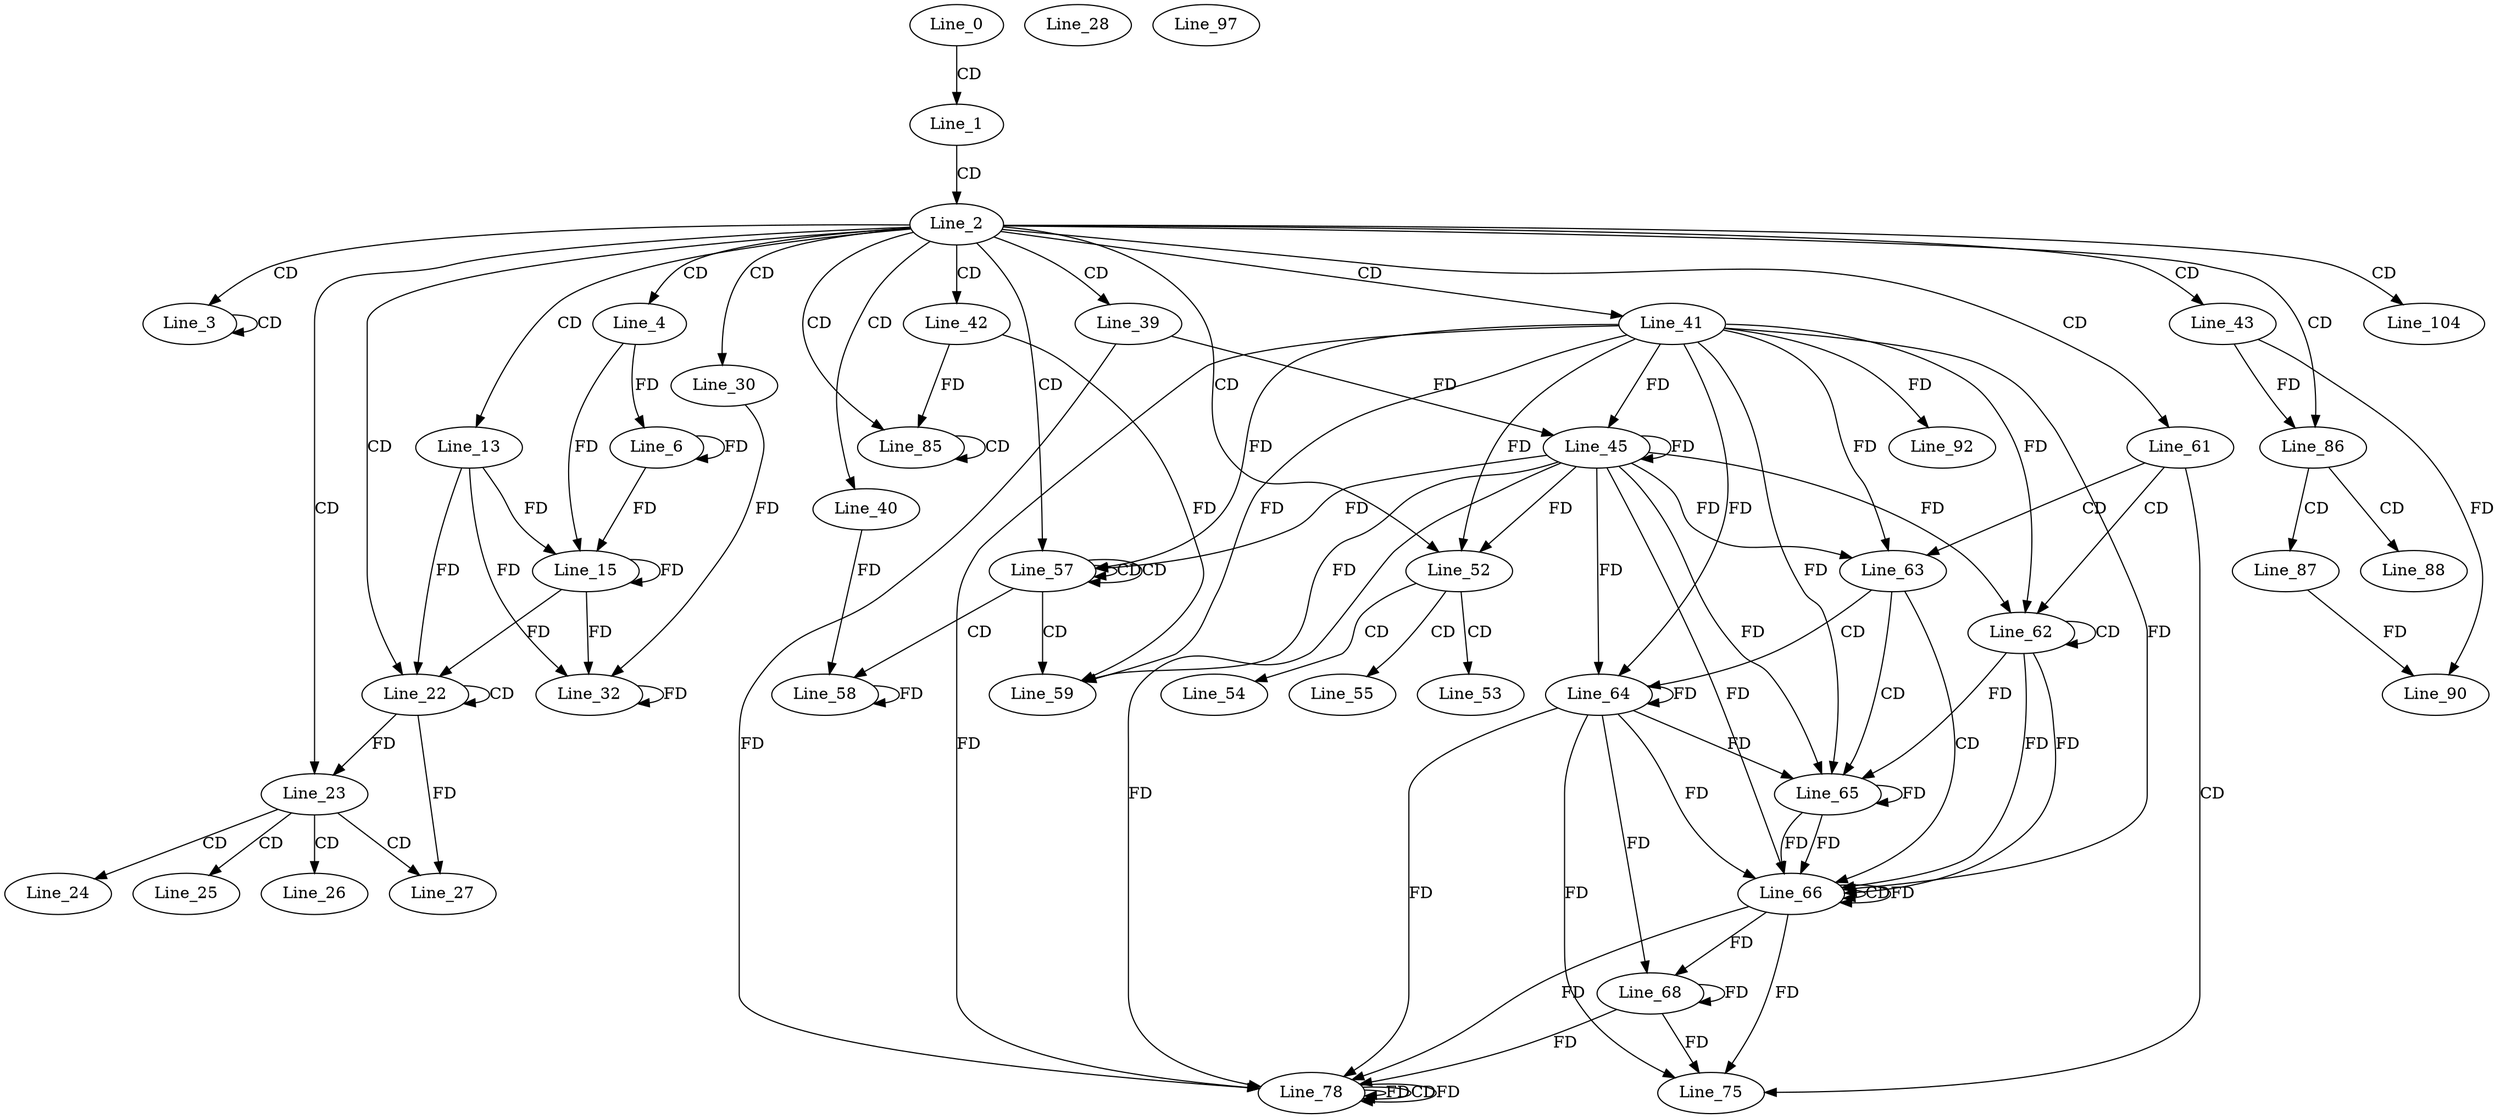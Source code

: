 digraph G {
  Line_0;
  Line_1;
  Line_2;
  Line_3;
  Line_3;
  Line_4;
  Line_6;
  Line_13;
  Line_15;
  Line_15;
  Line_22;
  Line_22;
  Line_23;
  Line_23;
  Line_24;
  Line_25;
  Line_26;
  Line_27;
  Line_28;
  Line_30;
  Line_32;
  Line_32;
  Line_39;
  Line_40;
  Line_41;
  Line_42;
  Line_43;
  Line_45;
  Line_45;
  Line_52;
  Line_53;
  Line_54;
  Line_55;
  Line_57;
  Line_57;
  Line_57;
  Line_58;
  Line_59;
  Line_61;
  Line_62;
  Line_62;
  Line_63;
  Line_63;
  Line_64;
  Line_64;
  Line_65;
  Line_65;
  Line_66;
  Line_66;
  Line_66;
  Line_68;
  Line_68;
  Line_75;
  Line_78;
  Line_78;
  Line_78;
  Line_78;
  Line_85;
  Line_85;
  Line_86;
  Line_87;
  Line_88;
  Line_90;
  Line_92;
  Line_97;
  Line_104;
  Line_0 -> Line_1 [ label="CD" ];
  Line_1 -> Line_2 [ label="CD" ];
  Line_2 -> Line_3 [ label="CD" ];
  Line_3 -> Line_3 [ label="CD" ];
  Line_2 -> Line_4 [ label="CD" ];
  Line_4 -> Line_6 [ label="FD" ];
  Line_6 -> Line_6 [ label="FD" ];
  Line_2 -> Line_13 [ label="CD" ];
  Line_13 -> Line_15 [ label="FD" ];
  Line_15 -> Line_15 [ label="FD" ];
  Line_4 -> Line_15 [ label="FD" ];
  Line_6 -> Line_15 [ label="FD" ];
  Line_2 -> Line_22 [ label="CD" ];
  Line_22 -> Line_22 [ label="CD" ];
  Line_13 -> Line_22 [ label="FD" ];
  Line_15 -> Line_22 [ label="FD" ];
  Line_2 -> Line_23 [ label="CD" ];
  Line_22 -> Line_23 [ label="FD" ];
  Line_23 -> Line_24 [ label="CD" ];
  Line_23 -> Line_25 [ label="CD" ];
  Line_23 -> Line_26 [ label="CD" ];
  Line_23 -> Line_27 [ label="CD" ];
  Line_22 -> Line_27 [ label="FD" ];
  Line_2 -> Line_30 [ label="CD" ];
  Line_30 -> Line_32 [ label="FD" ];
  Line_32 -> Line_32 [ label="FD" ];
  Line_13 -> Line_32 [ label="FD" ];
  Line_15 -> Line_32 [ label="FD" ];
  Line_2 -> Line_39 [ label="CD" ];
  Line_2 -> Line_40 [ label="CD" ];
  Line_2 -> Line_41 [ label="CD" ];
  Line_2 -> Line_42 [ label="CD" ];
  Line_2 -> Line_43 [ label="CD" ];
  Line_41 -> Line_45 [ label="FD" ];
  Line_45 -> Line_45 [ label="FD" ];
  Line_39 -> Line_45 [ label="FD" ];
  Line_2 -> Line_52 [ label="CD" ];
  Line_41 -> Line_52 [ label="FD" ];
  Line_45 -> Line_52 [ label="FD" ];
  Line_52 -> Line_53 [ label="CD" ];
  Line_52 -> Line_54 [ label="CD" ];
  Line_52 -> Line_55 [ label="CD" ];
  Line_2 -> Line_57 [ label="CD" ];
  Line_57 -> Line_57 [ label="CD" ];
  Line_57 -> Line_57 [ label="CD" ];
  Line_41 -> Line_57 [ label="FD" ];
  Line_45 -> Line_57 [ label="FD" ];
  Line_57 -> Line_58 [ label="CD" ];
  Line_40 -> Line_58 [ label="FD" ];
  Line_58 -> Line_58 [ label="FD" ];
  Line_57 -> Line_59 [ label="CD" ];
  Line_42 -> Line_59 [ label="FD" ];
  Line_41 -> Line_59 [ label="FD" ];
  Line_45 -> Line_59 [ label="FD" ];
  Line_2 -> Line_61 [ label="CD" ];
  Line_61 -> Line_62 [ label="CD" ];
  Line_62 -> Line_62 [ label="CD" ];
  Line_41 -> Line_62 [ label="FD" ];
  Line_45 -> Line_62 [ label="FD" ];
  Line_61 -> Line_63 [ label="CD" ];
  Line_41 -> Line_63 [ label="FD" ];
  Line_45 -> Line_63 [ label="FD" ];
  Line_63 -> Line_64 [ label="CD" ];
  Line_41 -> Line_64 [ label="FD" ];
  Line_45 -> Line_64 [ label="FD" ];
  Line_64 -> Line_64 [ label="FD" ];
  Line_63 -> Line_65 [ label="CD" ];
  Line_62 -> Line_65 [ label="FD" ];
  Line_65 -> Line_65 [ label="FD" ];
  Line_41 -> Line_65 [ label="FD" ];
  Line_45 -> Line_65 [ label="FD" ];
  Line_64 -> Line_65 [ label="FD" ];
  Line_63 -> Line_66 [ label="CD" ];
  Line_62 -> Line_66 [ label="FD" ];
  Line_65 -> Line_66 [ label="FD" ];
  Line_66 -> Line_66 [ label="CD" ];
  Line_41 -> Line_66 [ label="FD" ];
  Line_45 -> Line_66 [ label="FD" ];
  Line_64 -> Line_66 [ label="FD" ];
  Line_66 -> Line_66 [ label="FD" ];
  Line_62 -> Line_66 [ label="FD" ];
  Line_65 -> Line_66 [ label="FD" ];
  Line_64 -> Line_68 [ label="FD" ];
  Line_66 -> Line_68 [ label="FD" ];
  Line_68 -> Line_68 [ label="FD" ];
  Line_61 -> Line_75 [ label="CD" ];
  Line_64 -> Line_75 [ label="FD" ];
  Line_66 -> Line_75 [ label="FD" ];
  Line_68 -> Line_75 [ label="FD" ];
  Line_78 -> Line_78 [ label="FD" ];
  Line_41 -> Line_78 [ label="FD" ];
  Line_45 -> Line_78 [ label="FD" ];
  Line_64 -> Line_78 [ label="FD" ];
  Line_66 -> Line_78 [ label="FD" ];
  Line_68 -> Line_78 [ label="FD" ];
  Line_39 -> Line_78 [ label="FD" ];
  Line_78 -> Line_78 [ label="CD" ];
  Line_78 -> Line_78 [ label="FD" ];
  Line_2 -> Line_85 [ label="CD" ];
  Line_85 -> Line_85 [ label="CD" ];
  Line_42 -> Line_85 [ label="FD" ];
  Line_2 -> Line_86 [ label="CD" ];
  Line_43 -> Line_86 [ label="FD" ];
  Line_86 -> Line_87 [ label="CD" ];
  Line_86 -> Line_88 [ label="CD" ];
  Line_43 -> Line_90 [ label="FD" ];
  Line_87 -> Line_90 [ label="FD" ];
  Line_41 -> Line_92 [ label="FD" ];
  Line_2 -> Line_104 [ label="CD" ];
}
